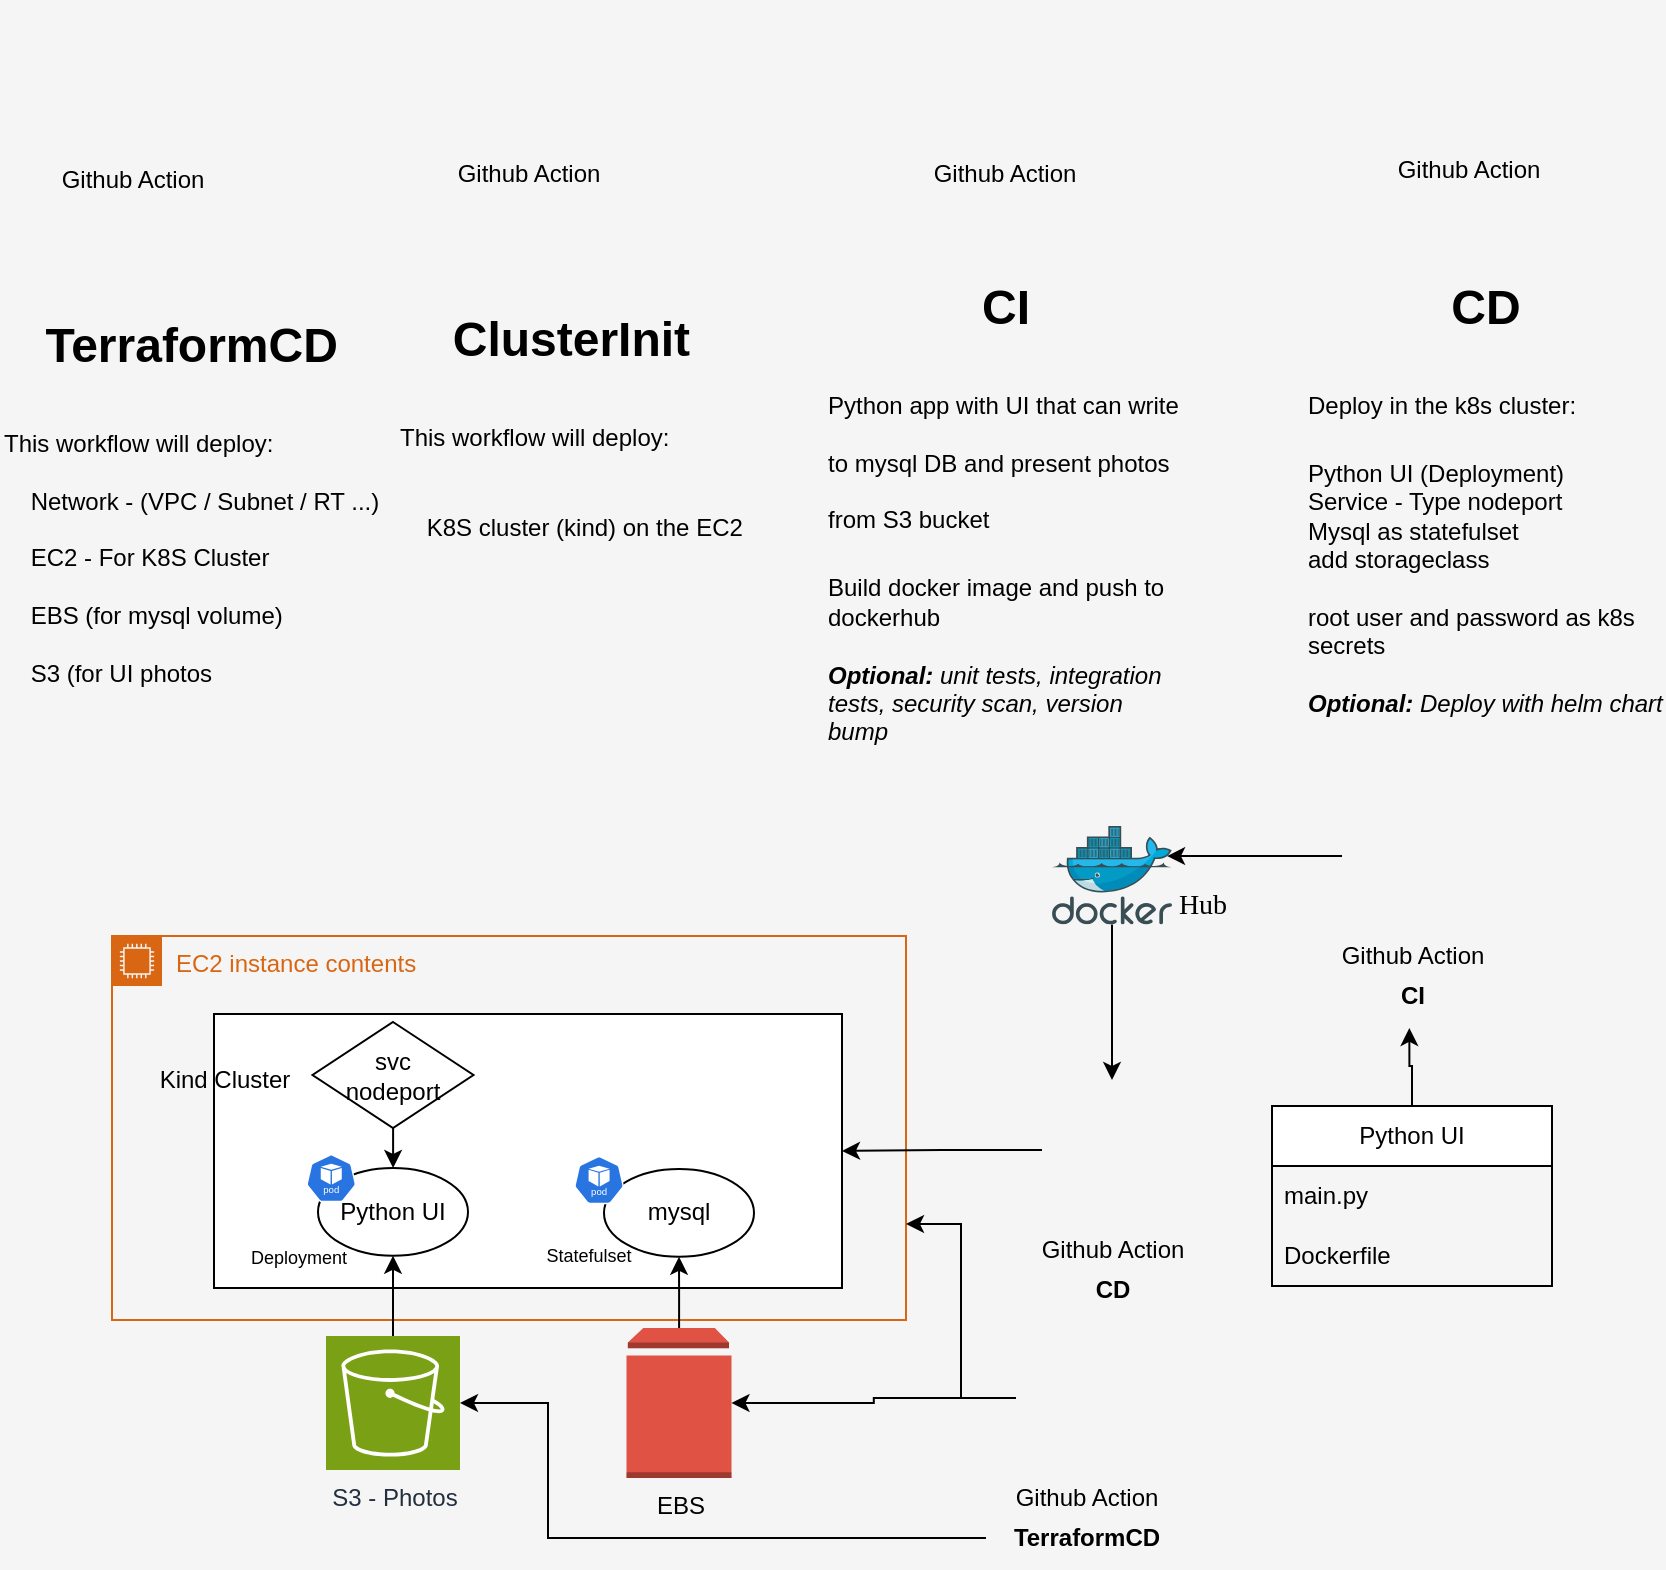 <mxfile version="24.7.8">
  <diagram name="Page-1" id="cUz-_kcoAxIZZB4TPepN">
    <mxGraphModel dx="1807" dy="858" grid="0" gridSize="10" guides="1" tooltips="1" connect="1" arrows="1" fold="1" page="0" pageScale="1" pageWidth="850" pageHeight="1100" background="#F5F5F5" math="0" shadow="0">
      <root>
        <mxCell id="0" />
        <mxCell id="1" parent="0" />
        <mxCell id="fEagmlc0LEHlAk1Vz62F-4" value="" style="group;rounded=0;" parent="1" vertex="1" connectable="0">
          <mxGeometry x="-71" y="142" width="90" height="100" as="geometry" />
        </mxCell>
        <mxCell id="fEagmlc0LEHlAk1Vz62F-2" value="" style="shape=image;verticalLabelPosition=bottom;labelBackgroundColor=default;verticalAlign=top;aspect=fixed;imageAspect=0;image=https://seeklogo.com/images/G/github-actions-logo-031704BDC6-seeklogo.com.png;rounded=0;" parent="fEagmlc0LEHlAk1Vz62F-4" vertex="1">
          <mxGeometry x="10" width="70" height="70" as="geometry" />
        </mxCell>
        <mxCell id="fEagmlc0LEHlAk1Vz62F-3" value="Github Action" style="text;html=1;align=center;verticalAlign=middle;resizable=0;points=[];autosize=1;strokeColor=none;fillColor=none;rounded=0;" parent="fEagmlc0LEHlAk1Vz62F-4" vertex="1">
          <mxGeometry y="70" width="90" height="30" as="geometry" />
        </mxCell>
        <mxCell id="fEagmlc0LEHlAk1Vz62F-5" value="" style="group;rounded=0;" parent="1" vertex="1" connectable="0">
          <mxGeometry x="365" y="139" width="90" height="100" as="geometry" />
        </mxCell>
        <mxCell id="fEagmlc0LEHlAk1Vz62F-6" value="" style="shape=image;verticalLabelPosition=bottom;labelBackgroundColor=default;verticalAlign=top;aspect=fixed;imageAspect=0;image=https://seeklogo.com/images/G/github-actions-logo-031704BDC6-seeklogo.com.png;rounded=0;" parent="fEagmlc0LEHlAk1Vz62F-5" vertex="1">
          <mxGeometry x="10" width="70" height="70" as="geometry" />
        </mxCell>
        <mxCell id="fEagmlc0LEHlAk1Vz62F-7" value="Github Action" style="text;html=1;align=center;verticalAlign=middle;resizable=0;points=[];autosize=1;strokeColor=none;fillColor=none;rounded=0;" parent="fEagmlc0LEHlAk1Vz62F-5" vertex="1">
          <mxGeometry y="70" width="90" height="30" as="geometry" />
        </mxCell>
        <mxCell id="fEagmlc0LEHlAk1Vz62F-9" value="&lt;h1 style=&quot;text-align: center; margin-top: 0px;&quot;&gt;&lt;span style=&quot;background-color: initial;&quot;&gt;TerraformCD&lt;/span&gt;&lt;/h1&gt;&lt;h1 style=&quot;margin-top: 0px;&quot;&gt;&lt;span style=&quot;font-size: 12px; font-weight: 400;&quot;&gt;This workflow will deploy:&lt;br&gt;&amp;nbsp; &amp;nbsp; Network - (VPC / Subnet / RT ...)&lt;br&gt;&amp;nbsp; &amp;nbsp; EC2 - For K8S Cluster&lt;br&gt;&amp;nbsp; &amp;nbsp; EBS (for mysql volume)&lt;br&gt;&amp;nbsp; &amp;nbsp; S3 (for UI photos&lt;/span&gt;&lt;/h1&gt;&lt;div&gt;&lt;br&gt;&lt;/div&gt;" style="text;html=1;whiteSpace=wrap;overflow=hidden;rounded=0;" parent="1" vertex="1">
          <mxGeometry x="-92" y="289" width="197" height="200" as="geometry" />
        </mxCell>
        <mxCell id="fEagmlc0LEHlAk1Vz62F-11" value="&lt;h1 style=&quot;text-align: center; margin-top: 0px;&quot;&gt;&lt;span style=&quot;background-color: initial;&quot;&gt;CI&lt;/span&gt;&lt;/h1&gt;&lt;h1 style=&quot;margin-top: 0px;&quot;&gt;&lt;span style=&quot;font-size: 12px; font-weight: 400;&quot;&gt;Python app with UI that can write to mysql DB and present photos from S3 bucket&lt;/span&gt;&lt;/h1&gt;&lt;div&gt;&lt;span style=&quot;font-size: 12px;&quot;&gt;Build docker image and push to dockerhub&lt;br&gt;&lt;br&gt;&lt;b&gt;&lt;i&gt;Optional:&lt;/i&gt;&lt;/b&gt;&lt;/span&gt;&lt;span style=&quot;font-size: 12px; font-weight: 400;&quot;&gt;&lt;i&gt; unit tests, integration tests, security scan, version bump&lt;/i&gt;&lt;/span&gt;&lt;/div&gt;" style="text;html=1;whiteSpace=wrap;overflow=hidden;rounded=0;" parent="1" vertex="1">
          <mxGeometry x="320" y="270" width="180" height="265" as="geometry" />
        </mxCell>
        <mxCell id="fEagmlc0LEHlAk1Vz62F-12" value="" style="group;rounded=0;" parent="1" vertex="1" connectable="0">
          <mxGeometry x="597" y="137" width="90" height="100" as="geometry" />
        </mxCell>
        <mxCell id="fEagmlc0LEHlAk1Vz62F-13" value="" style="shape=image;verticalLabelPosition=bottom;labelBackgroundColor=default;verticalAlign=top;aspect=fixed;imageAspect=0;image=https://seeklogo.com/images/G/github-actions-logo-031704BDC6-seeklogo.com.png;rounded=0;" parent="fEagmlc0LEHlAk1Vz62F-12" vertex="1">
          <mxGeometry x="10" width="70" height="70" as="geometry" />
        </mxCell>
        <mxCell id="fEagmlc0LEHlAk1Vz62F-14" value="Github Action" style="text;html=1;align=center;verticalAlign=middle;resizable=0;points=[];autosize=1;strokeColor=none;fillColor=none;rounded=0;" parent="fEagmlc0LEHlAk1Vz62F-12" vertex="1">
          <mxGeometry y="70" width="90" height="30" as="geometry" />
        </mxCell>
        <mxCell id="fEagmlc0LEHlAk1Vz62F-16" value="&lt;h1 style=&quot;text-align: center; margin-top: 0px;&quot;&gt;&lt;span style=&quot;background-color: initial;&quot;&gt;CD&lt;/span&gt;&lt;/h1&gt;&lt;h1 style=&quot;margin-top: 0px;&quot;&gt;&lt;span style=&quot;font-size: 12px; font-weight: 400;&quot;&gt;Deploy in the k8s cluster:&lt;/span&gt;&lt;/h1&gt;&lt;div&gt;Python UI (Deployment)&lt;br&gt;Service - Type nodeport&lt;br&gt;&lt;/div&gt;&lt;div&gt;&lt;span style=&quot;font-size: 12px; font-weight: 400;&quot;&gt;Mysql as statefulset&lt;br&gt;add storageclass&lt;br&gt;&lt;br&gt;root user and password as k8s secrets&lt;/span&gt;&lt;/div&gt;&lt;div&gt;&lt;span style=&quot;font-size: 12px; font-weight: 400;&quot;&gt;&lt;br&gt;&lt;/span&gt;&lt;/div&gt;&lt;div&gt;&lt;i&gt;&lt;span style=&quot;font-size: 12px;&quot;&gt;&lt;b&gt;Optional: &lt;/b&gt;&lt;/span&gt;&lt;span style=&quot;font-size: 12px; font-weight: 400;&quot;&gt;Deploy with helm chart&lt;/span&gt;&lt;/i&gt;&lt;/div&gt;" style="text;html=1;whiteSpace=wrap;overflow=hidden;rounded=0;" parent="1" vertex="1">
          <mxGeometry x="560" y="270" width="180" height="280" as="geometry" />
        </mxCell>
        <mxCell id="fEagmlc0LEHlAk1Vz62F-33" value="EC2 instance contents" style="points=[[0,0],[0.25,0],[0.5,0],[0.75,0],[1,0],[1,0.25],[1,0.5],[1,0.75],[1,1],[0.75,1],[0.5,1],[0.25,1],[0,1],[0,0.75],[0,0.5],[0,0.25]];outlineConnect=0;gradientColor=none;html=1;whiteSpace=wrap;fontSize=12;fontStyle=0;container=1;pointerEvents=0;collapsible=0;recursiveResize=0;shape=mxgraph.aws4.group;grIcon=mxgraph.aws4.group_ec2_instance_contents;strokeColor=#D86613;fillColor=none;verticalAlign=top;align=left;spacingLeft=30;fontColor=#D86613;dashed=0;rounded=0;" parent="1" vertex="1">
          <mxGeometry x="-36" y="605" width="397" height="192" as="geometry" />
        </mxCell>
        <mxCell id="fEagmlc0LEHlAk1Vz62F-32" value="" style="rounded=0;whiteSpace=wrap;html=1;" parent="fEagmlc0LEHlAk1Vz62F-33" vertex="1">
          <mxGeometry x="51" y="39" width="314" height="137" as="geometry" />
        </mxCell>
        <mxCell id="fEagmlc0LEHlAk1Vz62F-37" value="" style="shape=image;verticalLabelPosition=bottom;labelBackgroundColor=default;verticalAlign=top;aspect=fixed;imageAspect=0;image=https://upload.wikimedia.org/wikipedia/commons/3/39/Kubernetes_logo_without_workmark.svg;rounded=0;" parent="fEagmlc0LEHlAk1Vz62F-33" vertex="1">
          <mxGeometry x="35" y="24" width="41.19" height="40" as="geometry" />
        </mxCell>
        <mxCell id="CS-P4QT5H29JeLCFlvO3-1" value="Kind Cluster" style="text;html=1;align=center;verticalAlign=middle;resizable=0;points=[];autosize=1;strokeColor=none;fillColor=none;" vertex="1" parent="fEagmlc0LEHlAk1Vz62F-33">
          <mxGeometry x="14.09" y="59" width="83" height="26" as="geometry" />
        </mxCell>
        <mxCell id="fEagmlc0LEHlAk1Vz62F-66" value="" style="group;rounded=0;" parent="fEagmlc0LEHlAk1Vz62F-33" vertex="1" connectable="0">
          <mxGeometry x="249" y="85" width="90" height="60" as="geometry" />
        </mxCell>
        <mxCell id="CS-P4QT5H29JeLCFlvO3-2" value="" style="group" vertex="1" connectable="0" parent="fEagmlc0LEHlAk1Vz62F-66">
          <mxGeometry x="-18" y="25" width="90" height="50.4" as="geometry" />
        </mxCell>
        <mxCell id="fEagmlc0LEHlAk1Vz62F-64" value="mysql" style="ellipse;whiteSpace=wrap;html=1;rounded=0;" parent="CS-P4QT5H29JeLCFlvO3-2" vertex="1">
          <mxGeometry x="15.0" y="6.519" width="75" height="43.881" as="geometry" />
        </mxCell>
        <mxCell id="fEagmlc0LEHlAk1Vz62F-65" value="" style="aspect=fixed;sketch=0;html=1;dashed=0;whitespace=wrap;verticalLabelPosition=bottom;verticalAlign=top;fillColor=#2875E2;strokeColor=#ffffff;points=[[0.005,0.63,0],[0.1,0.2,0],[0.9,0.2,0],[0.5,0,0],[0.995,0.63,0],[0.72,0.99,0],[0.5,1,0],[0.28,0.99,0]];shape=mxgraph.kubernetes.icon2;kubernetesLabel=1;prIcon=pod;rounded=0;" parent="CS-P4QT5H29JeLCFlvO3-2" vertex="1">
          <mxGeometry width="25.075" height="24.072" as="geometry" />
        </mxCell>
        <mxCell id="fEagmlc0LEHlAk1Vz62F-73" value="Python UI" style="ellipse;whiteSpace=wrap;html=1;rounded=0;" parent="fEagmlc0LEHlAk1Vz62F-33" vertex="1">
          <mxGeometry x="103" y="115.999" width="75" height="43.881" as="geometry" />
        </mxCell>
        <mxCell id="fEagmlc0LEHlAk1Vz62F-78" value="&lt;font style=&quot;font-size: 9px;&quot;&gt;Deployment&lt;/font&gt;" style="text;html=1;align=center;verticalAlign=middle;resizable=0;points=[];autosize=1;strokeColor=none;fillColor=none;rounded=0;" parent="fEagmlc0LEHlAk1Vz62F-33" vertex="1">
          <mxGeometry x="58" y="145" width="70" height="30" as="geometry" />
        </mxCell>
        <mxCell id="fEagmlc0LEHlAk1Vz62F-72" value="" style="group;rounded=0;" parent="fEagmlc0LEHlAk1Vz62F-33" vertex="1" connectable="0">
          <mxGeometry x="97.09" y="109.07" width="90" height="64.7" as="geometry" />
        </mxCell>
        <mxCell id="fEagmlc0LEHlAk1Vz62F-74" value="" style="aspect=fixed;sketch=0;html=1;dashed=0;whitespace=wrap;verticalLabelPosition=bottom;verticalAlign=top;fillColor=#2875E2;strokeColor=#ffffff;points=[[0.005,0.63,0],[0.1,0.2,0],[0.9,0.2,0],[0.5,0,0],[0.995,0.63,0],[0.72,0.99,0],[0.5,1,0],[0.28,0.99,0]];shape=mxgraph.kubernetes.icon2;kubernetesLabel=1;prIcon=pod;rounded=0;" parent="fEagmlc0LEHlAk1Vz62F-72" vertex="1">
          <mxGeometry width="25.075" height="24.072" as="geometry" />
        </mxCell>
        <mxCell id="fEagmlc0LEHlAk1Vz62F-79" value="&lt;span style=&quot;text-align: left; text-wrap: wrap;&quot;&gt;&lt;font style=&quot;font-size: 9px;&quot;&gt;Statefulset&lt;/font&gt;&lt;/span&gt;" style="text;html=1;align=center;verticalAlign=middle;resizable=0;points=[];autosize=1;strokeColor=none;fillColor=none;rounded=0;" parent="fEagmlc0LEHlAk1Vz62F-33" vertex="1">
          <mxGeometry x="203" y="143.77" width="70" height="30" as="geometry" />
        </mxCell>
        <mxCell id="CS-P4QT5H29JeLCFlvO3-11" style="edgeStyle=orthogonalEdgeStyle;rounded=0;orthogonalLoop=1;jettySize=auto;html=1;entryX=0.5;entryY=0;entryDx=0;entryDy=0;" edge="1" parent="fEagmlc0LEHlAk1Vz62F-33" source="CS-P4QT5H29JeLCFlvO3-3" target="fEagmlc0LEHlAk1Vz62F-73">
          <mxGeometry relative="1" as="geometry" />
        </mxCell>
        <mxCell id="CS-P4QT5H29JeLCFlvO3-3" value="svc&lt;br&gt;nodeport" style="rhombus;whiteSpace=wrap;html=1;" vertex="1" parent="fEagmlc0LEHlAk1Vz62F-33">
          <mxGeometry x="100.25" y="43" width="80.5" height="53" as="geometry" />
        </mxCell>
        <mxCell id="fEagmlc0LEHlAk1Vz62F-40" value="" style="group;rounded=0;" parent="1" vertex="1" connectable="0">
          <mxGeometry x="401" y="801" width="100" height="120" as="geometry" />
        </mxCell>
        <mxCell id="fEagmlc0LEHlAk1Vz62F-17" value="" style="group;rounded=0;" parent="fEagmlc0LEHlAk1Vz62F-40" vertex="1" connectable="0">
          <mxGeometry x="5" width="90" height="100" as="geometry" />
        </mxCell>
        <mxCell id="fEagmlc0LEHlAk1Vz62F-18" value="" style="shape=image;verticalLabelPosition=bottom;labelBackgroundColor=default;verticalAlign=top;aspect=fixed;imageAspect=0;image=https://seeklogo.com/images/G/github-actions-logo-031704BDC6-seeklogo.com.png;rounded=0;" parent="fEagmlc0LEHlAk1Vz62F-17" vertex="1">
          <mxGeometry x="10" width="70" height="70" as="geometry" />
        </mxCell>
        <mxCell id="fEagmlc0LEHlAk1Vz62F-19" value="Github Action" style="text;html=1;align=center;verticalAlign=middle;resizable=0;points=[];autosize=1;strokeColor=none;fillColor=none;rounded=0;" parent="fEagmlc0LEHlAk1Vz62F-17" vertex="1">
          <mxGeometry y="70" width="90" height="30" as="geometry" />
        </mxCell>
        <mxCell id="fEagmlc0LEHlAk1Vz62F-20" value="&lt;b&gt;TerraformCD&lt;/b&gt;" style="text;html=1;align=center;verticalAlign=middle;resizable=0;points=[];autosize=1;strokeColor=none;fillColor=none;rounded=0;" parent="fEagmlc0LEHlAk1Vz62F-40" vertex="1">
          <mxGeometry y="90" width="100" height="30" as="geometry" />
        </mxCell>
        <mxCell id="fEagmlc0LEHlAk1Vz62F-41" value="" style="group;rounded=0;" parent="1" vertex="1" connectable="0">
          <mxGeometry x="564" y="530" width="100" height="120" as="geometry" />
        </mxCell>
        <mxCell id="fEagmlc0LEHlAk1Vz62F-42" value="" style="group;rounded=0;" parent="fEagmlc0LEHlAk1Vz62F-41" vertex="1" connectable="0">
          <mxGeometry x="5" width="90" height="100" as="geometry" />
        </mxCell>
        <mxCell id="fEagmlc0LEHlAk1Vz62F-43" value="" style="shape=image;verticalLabelPosition=bottom;labelBackgroundColor=default;verticalAlign=top;aspect=fixed;imageAspect=0;image=https://seeklogo.com/images/G/github-actions-logo-031704BDC6-seeklogo.com.png;rounded=0;" parent="fEagmlc0LEHlAk1Vz62F-42" vertex="1">
          <mxGeometry x="10" width="70" height="70" as="geometry" />
        </mxCell>
        <mxCell id="fEagmlc0LEHlAk1Vz62F-44" value="Github Action" style="text;html=1;align=center;verticalAlign=middle;resizable=0;points=[];autosize=1;strokeColor=none;fillColor=none;rounded=0;" parent="fEagmlc0LEHlAk1Vz62F-42" vertex="1">
          <mxGeometry y="70" width="90" height="30" as="geometry" />
        </mxCell>
        <mxCell id="fEagmlc0LEHlAk1Vz62F-45" value="&lt;b&gt;CI&lt;/b&gt;" style="text;html=1;align=center;verticalAlign=middle;resizable=0;points=[];autosize=1;strokeColor=none;fillColor=none;rounded=0;" parent="fEagmlc0LEHlAk1Vz62F-41" vertex="1">
          <mxGeometry x="30" y="90" width="40" height="30" as="geometry" />
        </mxCell>
        <mxCell id="fEagmlc0LEHlAk1Vz62F-49" value="" style="group;rounded=0;" parent="1" vertex="1" connectable="0">
          <mxGeometry x="434" y="550" width="100" height="54.6" as="geometry" />
        </mxCell>
        <mxCell id="fEagmlc0LEHlAk1Vz62F-46" value="" style="image;sketch=0;aspect=fixed;html=1;points=[];align=center;fontSize=12;image=img/lib/mscae/Docker.svg;rounded=0;" parent="fEagmlc0LEHlAk1Vz62F-49" vertex="1">
          <mxGeometry width="60" height="49.2" as="geometry" />
        </mxCell>
        <mxCell id="fEagmlc0LEHlAk1Vz62F-47" value="&lt;font style=&quot;font-size: 14px;&quot; face=&quot;Comic Sans MS&quot;&gt;Hub&lt;/font&gt;" style="text;html=1;align=center;verticalAlign=middle;resizable=0;points=[];autosize=1;strokeColor=none;fillColor=none;rounded=0;" parent="fEagmlc0LEHlAk1Vz62F-49" vertex="1">
          <mxGeometry x="50" y="24.6" width="50" height="30" as="geometry" />
        </mxCell>
        <mxCell id="fEagmlc0LEHlAk1Vz62F-50" value="Python UI" style="swimlane;fontStyle=0;childLayout=stackLayout;horizontal=1;startSize=30;horizontalStack=0;resizeParent=1;resizeParentMax=0;resizeLast=0;collapsible=1;marginBottom=0;whiteSpace=wrap;html=1;rounded=0;" parent="1" vertex="1">
          <mxGeometry x="544" y="690" width="140" height="90" as="geometry">
            <mxRectangle x="930" y="760" width="140" height="30" as="alternateBounds" />
          </mxGeometry>
        </mxCell>
        <mxCell id="fEagmlc0LEHlAk1Vz62F-51" value="main.py" style="text;strokeColor=none;fillColor=none;align=left;verticalAlign=middle;spacingLeft=4;spacingRight=4;overflow=hidden;points=[[0,0.5],[1,0.5]];portConstraint=eastwest;rotatable=0;whiteSpace=wrap;html=1;rounded=0;" parent="fEagmlc0LEHlAk1Vz62F-50" vertex="1">
          <mxGeometry y="30" width="140" height="30" as="geometry" />
        </mxCell>
        <mxCell id="fEagmlc0LEHlAk1Vz62F-52" value="Dockerfile" style="text;strokeColor=none;fillColor=none;align=left;verticalAlign=middle;spacingLeft=4;spacingRight=4;overflow=hidden;points=[[0,0.5],[1,0.5]];portConstraint=eastwest;rotatable=0;whiteSpace=wrap;html=1;rounded=0;" parent="fEagmlc0LEHlAk1Vz62F-50" vertex="1">
          <mxGeometry y="60" width="140" height="30" as="geometry" />
        </mxCell>
        <mxCell id="fEagmlc0LEHlAk1Vz62F-54" style="edgeStyle=orthogonalEdgeStyle;rounded=0;orthogonalLoop=1;jettySize=auto;html=1;entryX=0.467;entryY=1.032;entryDx=0;entryDy=0;entryPerimeter=0;" parent="1" source="fEagmlc0LEHlAk1Vz62F-50" target="fEagmlc0LEHlAk1Vz62F-45" edge="1">
          <mxGeometry relative="1" as="geometry" />
        </mxCell>
        <mxCell id="fEagmlc0LEHlAk1Vz62F-55" style="edgeStyle=orthogonalEdgeStyle;rounded=0;orthogonalLoop=1;jettySize=auto;html=1;entryX=0.959;entryY=0.306;entryDx=0;entryDy=0;entryPerimeter=0;" parent="1" source="fEagmlc0LEHlAk1Vz62F-43" target="fEagmlc0LEHlAk1Vz62F-46" edge="1">
          <mxGeometry relative="1" as="geometry" />
        </mxCell>
        <mxCell id="fEagmlc0LEHlAk1Vz62F-57" value="" style="group;rounded=0;" parent="1" vertex="1" connectable="0">
          <mxGeometry x="414" y="677" width="100" height="120" as="geometry" />
        </mxCell>
        <mxCell id="fEagmlc0LEHlAk1Vz62F-58" value="" style="group;rounded=0;" parent="fEagmlc0LEHlAk1Vz62F-57" vertex="1" connectable="0">
          <mxGeometry x="5" width="90" height="100" as="geometry" />
        </mxCell>
        <mxCell id="fEagmlc0LEHlAk1Vz62F-59" value="" style="shape=image;verticalLabelPosition=bottom;labelBackgroundColor=default;verticalAlign=top;aspect=fixed;imageAspect=0;image=https://seeklogo.com/images/G/github-actions-logo-031704BDC6-seeklogo.com.png;rounded=0;" parent="fEagmlc0LEHlAk1Vz62F-58" vertex="1">
          <mxGeometry x="10" width="70" height="70" as="geometry" />
        </mxCell>
        <mxCell id="fEagmlc0LEHlAk1Vz62F-60" value="Github Action" style="text;html=1;align=center;verticalAlign=middle;resizable=0;points=[];autosize=1;strokeColor=none;fillColor=none;rounded=0;" parent="fEagmlc0LEHlAk1Vz62F-58" vertex="1">
          <mxGeometry y="70" width="90" height="30" as="geometry" />
        </mxCell>
        <mxCell id="fEagmlc0LEHlAk1Vz62F-61" value="&lt;b&gt;CD&lt;/b&gt;" style="text;html=1;align=center;verticalAlign=middle;resizable=0;points=[];autosize=1;strokeColor=none;fillColor=none;rounded=0;" parent="fEagmlc0LEHlAk1Vz62F-57" vertex="1">
          <mxGeometry x="30" y="90" width="40" height="30" as="geometry" />
        </mxCell>
        <mxCell id="fEagmlc0LEHlAk1Vz62F-62" style="edgeStyle=orthogonalEdgeStyle;rounded=0;orthogonalLoop=1;jettySize=auto;html=1;entryX=0.5;entryY=0;entryDx=0;entryDy=0;" parent="1" source="fEagmlc0LEHlAk1Vz62F-46" target="fEagmlc0LEHlAk1Vz62F-59" edge="1">
          <mxGeometry relative="1" as="geometry" />
        </mxCell>
        <mxCell id="CS-P4QT5H29JeLCFlvO3-5" style="edgeStyle=orthogonalEdgeStyle;rounded=0;orthogonalLoop=1;jettySize=auto;html=1;" edge="1" parent="1" source="fEagmlc0LEHlAk1Vz62F-75" target="fEagmlc0LEHlAk1Vz62F-64">
          <mxGeometry relative="1" as="geometry" />
        </mxCell>
        <mxCell id="fEagmlc0LEHlAk1Vz62F-75" value="EBS" style="outlineConnect=0;dashed=0;verticalLabelPosition=bottom;verticalAlign=top;align=center;html=1;shape=mxgraph.aws3.volume;fillColor=#E05243;gradientColor=none;rounded=0;" parent="1" vertex="1">
          <mxGeometry x="221.25" y="801" width="52.5" height="75" as="geometry" />
        </mxCell>
        <mxCell id="CS-P4QT5H29JeLCFlvO3-9" style="edgeStyle=orthogonalEdgeStyle;rounded=0;orthogonalLoop=1;jettySize=auto;html=1;entryX=0.5;entryY=1;entryDx=0;entryDy=0;" edge="1" parent="1" source="CS-P4QT5H29JeLCFlvO3-6" target="fEagmlc0LEHlAk1Vz62F-73">
          <mxGeometry relative="1" as="geometry" />
        </mxCell>
        <mxCell id="CS-P4QT5H29JeLCFlvO3-6" value="S3 - Photos" style="sketch=0;points=[[0,0,0],[0.25,0,0],[0.5,0,0],[0.75,0,0],[1,0,0],[0,1,0],[0.25,1,0],[0.5,1,0],[0.75,1,0],[1,1,0],[0,0.25,0],[0,0.5,0],[0,0.75,0],[1,0.25,0],[1,0.5,0],[1,0.75,0]];outlineConnect=0;fontColor=#232F3E;fillColor=#7AA116;strokeColor=#ffffff;dashed=0;verticalLabelPosition=bottom;verticalAlign=top;align=center;html=1;fontSize=12;fontStyle=0;aspect=fixed;shape=mxgraph.aws4.resourceIcon;resIcon=mxgraph.aws4.s3;" vertex="1" parent="1">
          <mxGeometry x="71" y="805" width="67" height="67" as="geometry" />
        </mxCell>
        <mxCell id="CS-P4QT5H29JeLCFlvO3-12" style="edgeStyle=orthogonalEdgeStyle;rounded=0;orthogonalLoop=1;jettySize=auto;html=1;" edge="1" parent="1" source="fEagmlc0LEHlAk1Vz62F-18" target="fEagmlc0LEHlAk1Vz62F-75">
          <mxGeometry relative="1" as="geometry" />
        </mxCell>
        <mxCell id="CS-P4QT5H29JeLCFlvO3-13" style="edgeStyle=orthogonalEdgeStyle;rounded=0;orthogonalLoop=1;jettySize=auto;html=1;entryX=1;entryY=0.5;entryDx=0;entryDy=0;entryPerimeter=0;" edge="1" parent="1" source="fEagmlc0LEHlAk1Vz62F-20" target="CS-P4QT5H29JeLCFlvO3-6">
          <mxGeometry relative="1" as="geometry">
            <Array as="points">
              <mxPoint x="182" y="906" />
              <mxPoint x="182" y="838" />
            </Array>
          </mxGeometry>
        </mxCell>
        <mxCell id="CS-P4QT5H29JeLCFlvO3-14" style="edgeStyle=orthogonalEdgeStyle;rounded=0;orthogonalLoop=1;jettySize=auto;html=1;entryX=1;entryY=0.75;entryDx=0;entryDy=0;" edge="1" parent="1" source="fEagmlc0LEHlAk1Vz62F-18" target="fEagmlc0LEHlAk1Vz62F-33">
          <mxGeometry relative="1" as="geometry" />
        </mxCell>
        <mxCell id="CS-P4QT5H29JeLCFlvO3-19" value="" style="group;rounded=0;" vertex="1" connectable="0" parent="1">
          <mxGeometry x="127" y="139" width="90" height="100" as="geometry" />
        </mxCell>
        <mxCell id="CS-P4QT5H29JeLCFlvO3-20" value="" style="shape=image;verticalLabelPosition=bottom;labelBackgroundColor=default;verticalAlign=top;aspect=fixed;imageAspect=0;image=https://seeklogo.com/images/G/github-actions-logo-031704BDC6-seeklogo.com.png;rounded=0;" vertex="1" parent="CS-P4QT5H29JeLCFlvO3-19">
          <mxGeometry x="10" width="70" height="70" as="geometry" />
        </mxCell>
        <mxCell id="CS-P4QT5H29JeLCFlvO3-21" value="Github Action" style="text;html=1;align=center;verticalAlign=middle;resizable=0;points=[];autosize=1;strokeColor=none;fillColor=none;rounded=0;" vertex="1" parent="CS-P4QT5H29JeLCFlvO3-19">
          <mxGeometry y="70" width="90" height="30" as="geometry" />
        </mxCell>
        <mxCell id="CS-P4QT5H29JeLCFlvO3-22" value="&lt;h1 style=&quot;text-align: center; margin-top: 0px;&quot;&gt;&lt;span style=&quot;background-color: initial; text-align: left;&quot;&gt;ClusterInit&lt;/span&gt;&lt;/h1&gt;&lt;h1 style=&quot;margin-top: 0px;&quot;&gt;&lt;span style=&quot;background-color: initial; font-size: 12px; font-weight: 400;&quot;&gt;This workflow will deploy:&lt;/span&gt;&lt;/h1&gt;&lt;h1 style=&quot;margin-top: 0px;&quot;&gt;&lt;span style=&quot;font-size: 12px; font-weight: 400;&quot;&gt;&amp;nbsp; &amp;nbsp; K8S cluster (kind) on the EC2&lt;/span&gt;&lt;/h1&gt;&lt;div&gt;&lt;br&gt;&lt;/div&gt;" style="text;html=1;whiteSpace=wrap;overflow=hidden;rounded=0;" vertex="1" parent="1">
          <mxGeometry x="106" y="286" width="197" height="200" as="geometry" />
        </mxCell>
        <mxCell id="CS-P4QT5H29JeLCFlvO3-23" style="edgeStyle=orthogonalEdgeStyle;rounded=0;orthogonalLoop=1;jettySize=auto;html=1;entryX=1;entryY=0.5;entryDx=0;entryDy=0;" edge="1" parent="1" source="fEagmlc0LEHlAk1Vz62F-59" target="fEagmlc0LEHlAk1Vz62F-32">
          <mxGeometry relative="1" as="geometry" />
        </mxCell>
      </root>
    </mxGraphModel>
  </diagram>
</mxfile>
